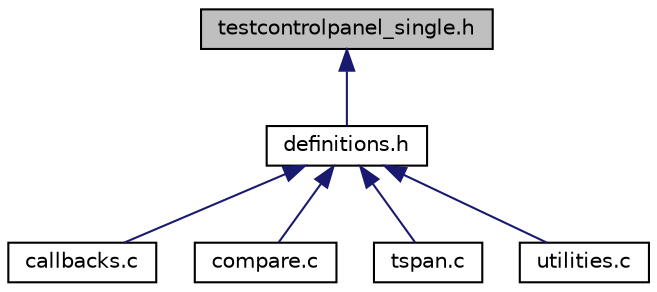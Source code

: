 digraph "testcontrolpanel_single.h"
{
 // LATEX_PDF_SIZE
  edge [fontname="Helvetica",fontsize="10",labelfontname="Helvetica",labelfontsize="10"];
  node [fontname="Helvetica",fontsize="10",shape=record];
  Node1 [label="testcontrolpanel_single.h",height=0.2,width=0.4,color="black", fillcolor="grey75", style="filled", fontcolor="black",tooltip=" "];
  Node1 -> Node2 [dir="back",color="midnightblue",fontsize="10",style="solid",fontname="Helvetica"];
  Node2 [label="definitions.h",height=0.2,width=0.4,color="black", fillcolor="white", style="filled",URL="$d6/dc2/definitions_8h.html",tooltip="All other declarations."];
  Node2 -> Node3 [dir="back",color="midnightblue",fontsize="10",style="solid",fontname="Helvetica"];
  Node3 [label="callbacks.c",height=0.2,width=0.4,color="black", fillcolor="white", style="filled",URL="$d3/d3a/callbacks_8c.html",tooltip="All gui callback functions of control panel."];
  Node2 -> Node4 [dir="back",color="midnightblue",fontsize="10",style="solid",fontname="Helvetica"];
  Node4 [label="compare.c",height=0.2,width=0.4,color="black", fillcolor="white", style="filled",URL="$de/da9/compare_8c.html",tooltip="Numeric comparision functions of control panel."];
  Node2 -> Node5 [dir="back",color="midnightblue",fontsize="10",style="solid",fontname="Helvetica"];
  Node5 [label="tspan.c",height=0.2,width=0.4,color="black", fillcolor="white", style="filled",URL="$d7/d53/tspan_8c.html",tooltip="All exported functions to control teststand control panel."];
  Node2 -> Node6 [dir="back",color="midnightblue",fontsize="10",style="solid",fontname="Helvetica"];
  Node6 [label="utilities.c",height=0.2,width=0.4,color="black", fillcolor="white", style="filled",URL="$d7/db6/utilities_8c.html",tooltip="All helper functions of control panel."];
}

